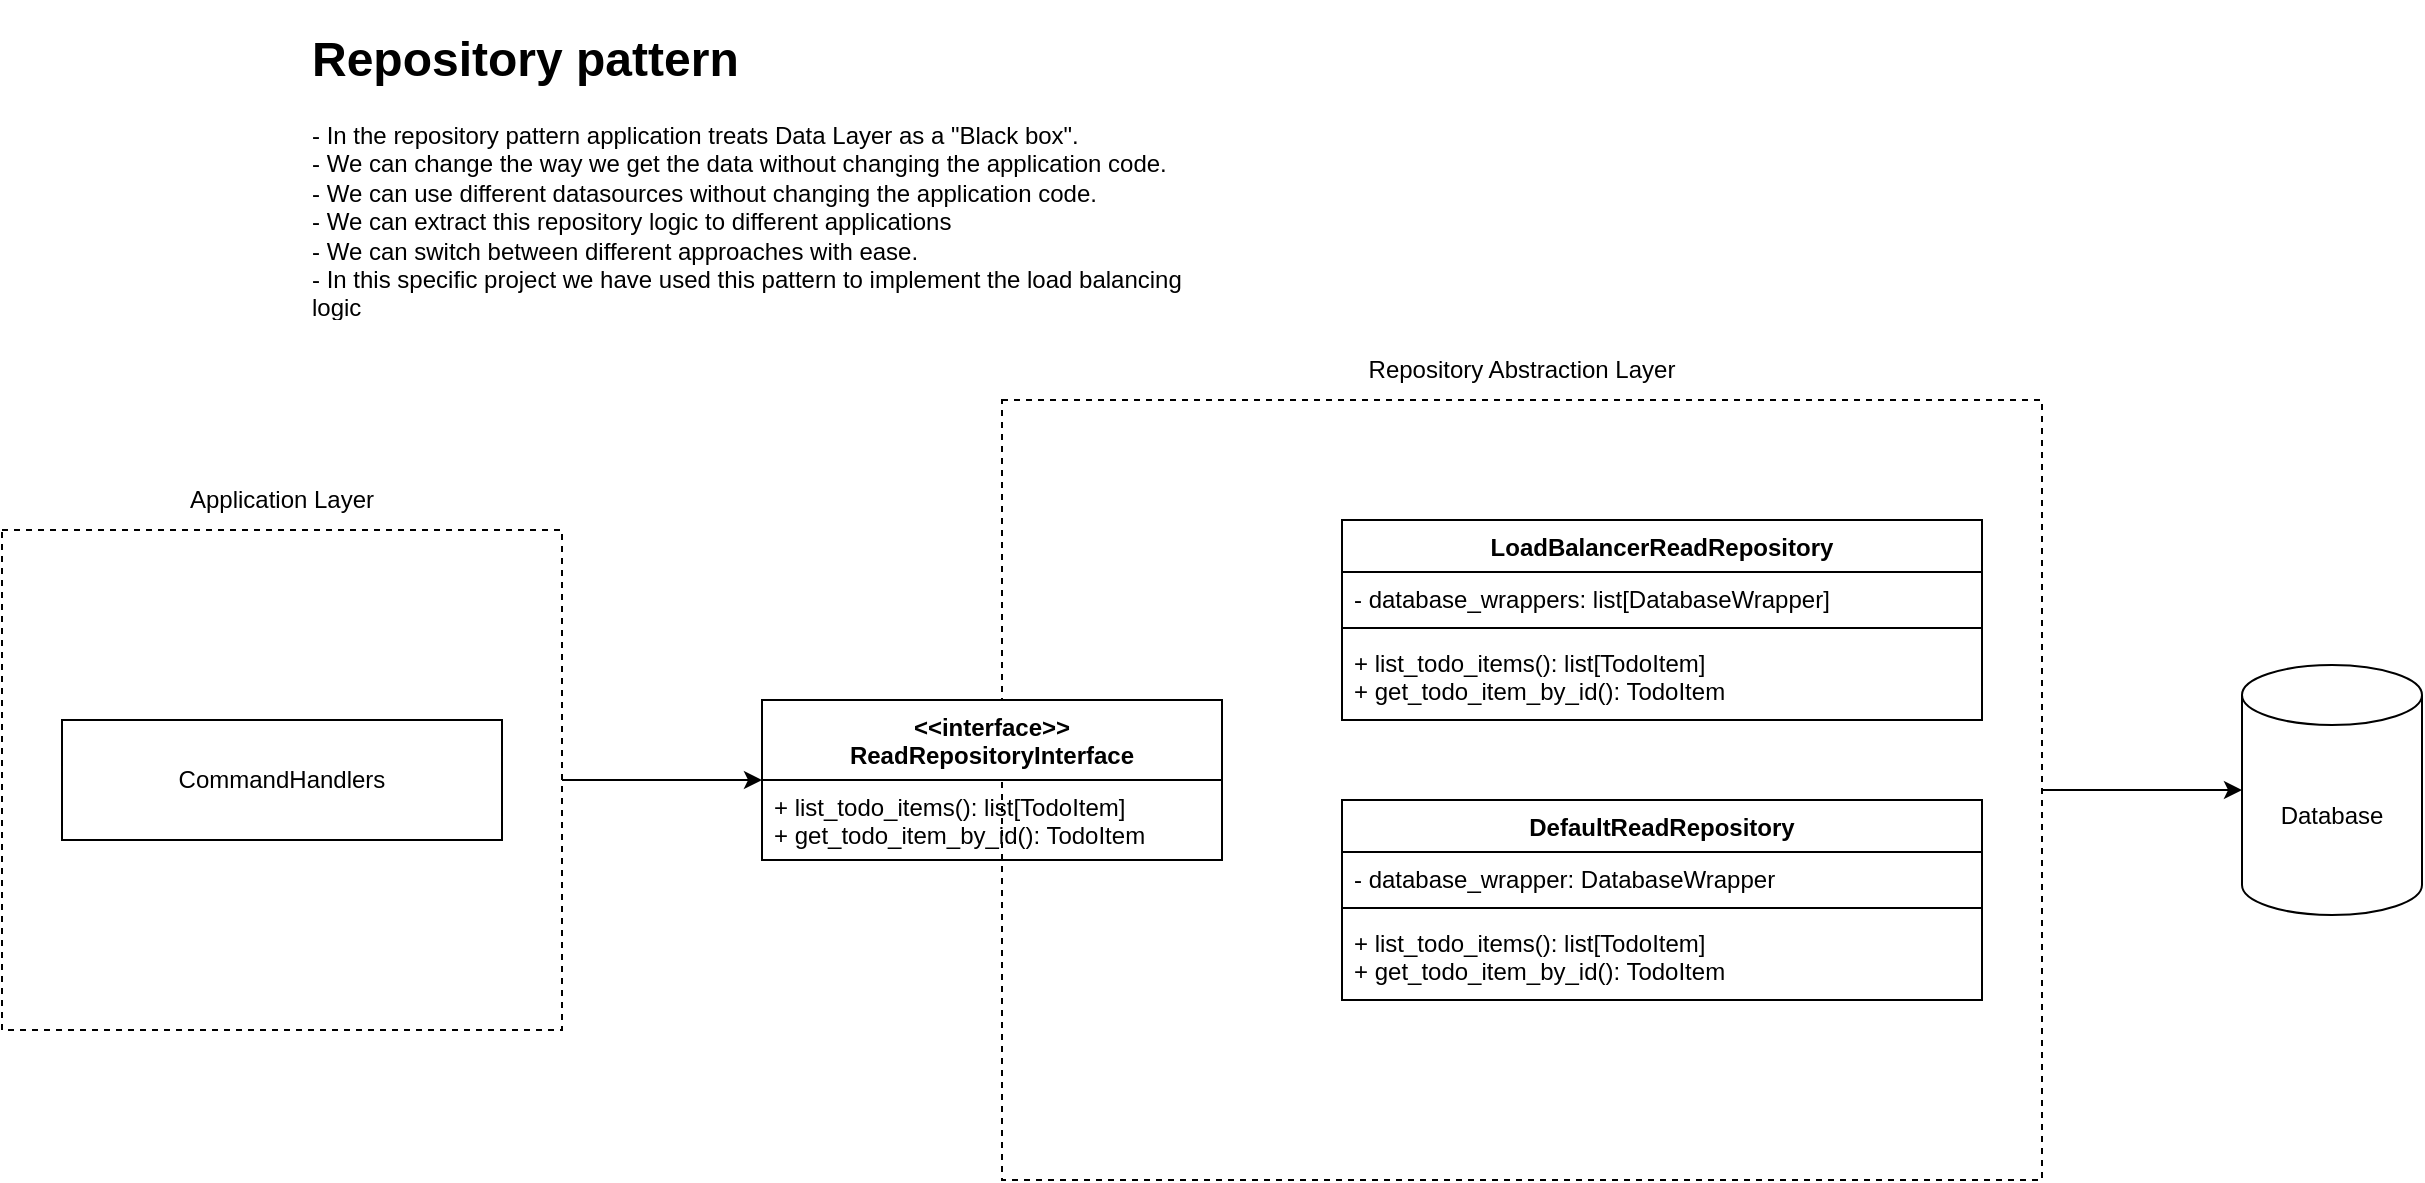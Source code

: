 <mxfile version="22.1.18" type="github">
  <diagram name="Page-1" id="w4XBVZPcjY5224zy4fzG">
    <mxGraphModel dx="1853" dy="1794" grid="1" gridSize="10" guides="1" tooltips="1" connect="1" arrows="1" fold="1" page="1" pageScale="1" pageWidth="827" pageHeight="1169" math="0" shadow="0">
      <root>
        <mxCell id="0" />
        <mxCell id="1" parent="0" />
        <mxCell id="7m4NU0onwaLhdayTmw-R-25" style="edgeStyle=orthogonalEdgeStyle;rounded=0;orthogonalLoop=1;jettySize=auto;html=1;" edge="1" parent="1" source="7m4NU0onwaLhdayTmw-R-2" target="7m4NU0onwaLhdayTmw-R-6">
          <mxGeometry relative="1" as="geometry">
            <mxPoint x="-140" y="360" as="targetPoint" />
          </mxGeometry>
        </mxCell>
        <mxCell id="7m4NU0onwaLhdayTmw-R-2" value="" style="rounded=0;whiteSpace=wrap;html=1;fillColor=none;dashed=1;" vertex="1" parent="1">
          <mxGeometry x="-460" y="205" width="280" height="250" as="geometry" />
        </mxCell>
        <mxCell id="7m4NU0onwaLhdayTmw-R-3" value="" style="rounded=0;whiteSpace=wrap;html=1;fillColor=none;dashed=1;" vertex="1" parent="1">
          <mxGeometry x="40" y="140" width="520" height="390" as="geometry" />
        </mxCell>
        <mxCell id="7m4NU0onwaLhdayTmw-R-6" value="&amp;lt;&amp;lt;interface&amp;gt;&amp;gt;&lt;br&gt;ReadRepositoryInterface" style="swimlane;fontStyle=1;align=center;verticalAlign=top;childLayout=stackLayout;horizontal=1;startSize=40;horizontalStack=0;resizeParent=1;resizeParentMax=0;resizeLast=0;collapsible=1;marginBottom=0;whiteSpace=wrap;html=1;" vertex="1" parent="1">
          <mxGeometry x="-80" y="290" width="230" height="80" as="geometry" />
        </mxCell>
        <mxCell id="7m4NU0onwaLhdayTmw-R-7" value="+ list_todo_items(): list[TodoItem]&lt;br&gt;+ get_todo_item_by_id(): TodoItem" style="text;strokeColor=none;fillColor=none;align=left;verticalAlign=top;spacingLeft=4;spacingRight=4;overflow=hidden;rotatable=0;points=[[0,0.5],[1,0.5]];portConstraint=eastwest;whiteSpace=wrap;html=1;" vertex="1" parent="7m4NU0onwaLhdayTmw-R-6">
          <mxGeometry y="40" width="230" height="40" as="geometry" />
        </mxCell>
        <mxCell id="7m4NU0onwaLhdayTmw-R-11" value="Database" style="shape=cylinder3;whiteSpace=wrap;html=1;boundedLbl=1;backgroundOutline=1;size=15;" vertex="1" parent="1">
          <mxGeometry x="660" y="272.5" width="90" height="125" as="geometry" />
        </mxCell>
        <mxCell id="7m4NU0onwaLhdayTmw-R-12" value="LoadBalancerReadRepository" style="swimlane;fontStyle=1;align=center;verticalAlign=top;childLayout=stackLayout;horizontal=1;startSize=26;horizontalStack=0;resizeParent=1;resizeParentMax=0;resizeLast=0;collapsible=1;marginBottom=0;whiteSpace=wrap;html=1;" vertex="1" parent="1">
          <mxGeometry x="210" y="200" width="320" height="100" as="geometry" />
        </mxCell>
        <mxCell id="7m4NU0onwaLhdayTmw-R-13" value="- database_wrappers: list[DatabaseWrapper]" style="text;strokeColor=none;fillColor=none;align=left;verticalAlign=top;spacingLeft=4;spacingRight=4;overflow=hidden;rotatable=0;points=[[0,0.5],[1,0.5]];portConstraint=eastwest;whiteSpace=wrap;html=1;" vertex="1" parent="7m4NU0onwaLhdayTmw-R-12">
          <mxGeometry y="26" width="320" height="24" as="geometry" />
        </mxCell>
        <mxCell id="7m4NU0onwaLhdayTmw-R-14" value="" style="line;strokeWidth=1;fillColor=none;align=left;verticalAlign=middle;spacingTop=-1;spacingLeft=3;spacingRight=3;rotatable=0;labelPosition=right;points=[];portConstraint=eastwest;strokeColor=inherit;" vertex="1" parent="7m4NU0onwaLhdayTmw-R-12">
          <mxGeometry y="50" width="320" height="8" as="geometry" />
        </mxCell>
        <mxCell id="7m4NU0onwaLhdayTmw-R-15" value="+ list_todo_items(): list[TodoItem]&lt;br style=&quot;border-color: var(--border-color);&quot;&gt;+ get_todo_item_by_id(): TodoItem" style="text;strokeColor=none;fillColor=none;align=left;verticalAlign=top;spacingLeft=4;spacingRight=4;overflow=hidden;rotatable=0;points=[[0,0.5],[1,0.5]];portConstraint=eastwest;whiteSpace=wrap;html=1;" vertex="1" parent="7m4NU0onwaLhdayTmw-R-12">
          <mxGeometry y="58" width="320" height="42" as="geometry" />
        </mxCell>
        <mxCell id="7m4NU0onwaLhdayTmw-R-20" value="DefaultReadRepository" style="swimlane;fontStyle=1;align=center;verticalAlign=top;childLayout=stackLayout;horizontal=1;startSize=26;horizontalStack=0;resizeParent=1;resizeParentMax=0;resizeLast=0;collapsible=1;marginBottom=0;whiteSpace=wrap;html=1;" vertex="1" parent="1">
          <mxGeometry x="210" y="340" width="320" height="100" as="geometry" />
        </mxCell>
        <mxCell id="7m4NU0onwaLhdayTmw-R-21" value="- database_wrapper: DatabaseWrapper" style="text;strokeColor=none;fillColor=none;align=left;verticalAlign=top;spacingLeft=4;spacingRight=4;overflow=hidden;rotatable=0;points=[[0,0.5],[1,0.5]];portConstraint=eastwest;whiteSpace=wrap;html=1;" vertex="1" parent="7m4NU0onwaLhdayTmw-R-20">
          <mxGeometry y="26" width="320" height="24" as="geometry" />
        </mxCell>
        <mxCell id="7m4NU0onwaLhdayTmw-R-22" value="" style="line;strokeWidth=1;fillColor=none;align=left;verticalAlign=middle;spacingTop=-1;spacingLeft=3;spacingRight=3;rotatable=0;labelPosition=right;points=[];portConstraint=eastwest;strokeColor=inherit;" vertex="1" parent="7m4NU0onwaLhdayTmw-R-20">
          <mxGeometry y="50" width="320" height="8" as="geometry" />
        </mxCell>
        <mxCell id="7m4NU0onwaLhdayTmw-R-23" value="+ list_todo_items(): list[TodoItem]&lt;br style=&quot;border-color: var(--border-color);&quot;&gt;+ get_todo_item_by_id(): TodoItem" style="text;strokeColor=none;fillColor=none;align=left;verticalAlign=top;spacingLeft=4;spacingRight=4;overflow=hidden;rotatable=0;points=[[0,0.5],[1,0.5]];portConstraint=eastwest;whiteSpace=wrap;html=1;" vertex="1" parent="7m4NU0onwaLhdayTmw-R-20">
          <mxGeometry y="58" width="320" height="42" as="geometry" />
        </mxCell>
        <mxCell id="7m4NU0onwaLhdayTmw-R-24" style="edgeStyle=orthogonalEdgeStyle;rounded=0;orthogonalLoop=1;jettySize=auto;html=1;entryX=0;entryY=0.5;entryDx=0;entryDy=0;entryPerimeter=0;" edge="1" parent="1" source="7m4NU0onwaLhdayTmw-R-3" target="7m4NU0onwaLhdayTmw-R-11">
          <mxGeometry relative="1" as="geometry" />
        </mxCell>
        <mxCell id="7m4NU0onwaLhdayTmw-R-28" value="CommandHandlers" style="rounded=0;whiteSpace=wrap;html=1;" vertex="1" parent="1">
          <mxGeometry x="-430" y="300" width="220" height="60" as="geometry" />
        </mxCell>
        <mxCell id="7m4NU0onwaLhdayTmw-R-29" value="Application Layer" style="text;html=1;strokeColor=none;fillColor=none;align=center;verticalAlign=middle;whiteSpace=wrap;rounded=0;" vertex="1" parent="1">
          <mxGeometry x="-460" y="175" width="280" height="30" as="geometry" />
        </mxCell>
        <mxCell id="7m4NU0onwaLhdayTmw-R-30" value="Repository Abstraction Layer" style="text;html=1;strokeColor=none;fillColor=none;align=center;verticalAlign=middle;whiteSpace=wrap;rounded=0;" vertex="1" parent="1">
          <mxGeometry x="40" y="110" width="520" height="30" as="geometry" />
        </mxCell>
        <mxCell id="7m4NU0onwaLhdayTmw-R-31" value="&lt;h1&gt;Repository pattern&lt;/h1&gt;&lt;div&gt;- In the repository pattern application treats Data Layer as a &quot;Black box&quot;.&lt;/div&gt;&lt;div&gt;- We can change the way we get the data without changing the application code.&lt;/div&gt;&lt;div&gt;- We can use different datasources without changing the application code.&lt;/div&gt;&lt;div&gt;- We can extract this repository logic to different applications&lt;/div&gt;&lt;div&gt;- We can switch between different approaches with ease.&lt;/div&gt;&lt;div&gt;- In this specific project we have used this pattern to implement the load balancing logic&lt;/div&gt;" style="text;html=1;strokeColor=none;fillColor=none;spacing=5;spacingTop=-20;whiteSpace=wrap;overflow=hidden;rounded=0;" vertex="1" parent="1">
          <mxGeometry x="-310" y="-50" width="450" height="150" as="geometry" />
        </mxCell>
      </root>
    </mxGraphModel>
  </diagram>
</mxfile>

